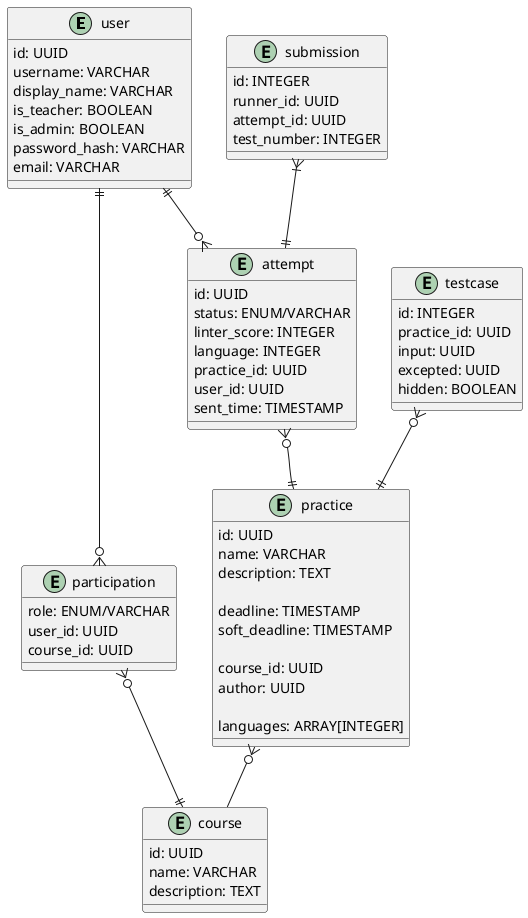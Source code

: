 @startuml

entity user {
    id: UUID
    username: VARCHAR
    display_name: VARCHAR
    is_teacher: BOOLEAN
    is_admin: BOOLEAN
    password_hash: VARCHAR
    email: VARCHAR
}

entity participation {
    role: ENUM/VARCHAR
    user_id: UUID
    course_id: UUID
}

entity course {
    id: UUID
    name: VARCHAR
    description: TEXT
}

entity practice {
    id: UUID
    name: VARCHAR
    description: TEXT

    deadline: TIMESTAMP
    soft_deadline: TIMESTAMP

    course_id: UUID
    author: UUID

    languages: ARRAY[INTEGER]
}

entity testcase {
    id: INTEGER
    practice_id: UUID
    input: UUID
    excepted: UUID
    hidden: BOOLEAN
}

entity attempt {
    id: UUID
    status: ENUM/VARCHAR
    linter_score: INTEGER
    language: INTEGER
    practice_id: UUID
    user_id: UUID
    sent_time: TIMESTAMP
}

entity submission {
    id: INTEGER
    runner_id: UUID
    attempt_id: UUID
    test_number: INTEGER
}

user ||--o{ attempt
attempt }o--|| practice
user ||--o{ participation
participation }o--|| course
practice }o-- course
submission }|--|| attempt
testcase }o--|| practice

@enduml